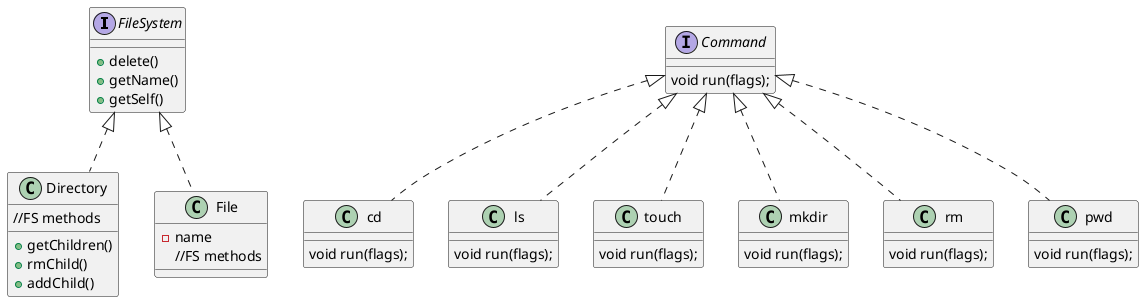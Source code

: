@startuml Clifford

interface FileSystem {
    + delete()
    + getName()
    + getSelf()
}

class Directory implements FileSystem {
    //FS methods
    + getChildren()
    + rmChild()
    + addChild()

    }
class File implements FileSystem {
    - name
    //FS methods
    }

interface Command {
    void run(flags);
}
class cd implements Command {
    void run(flags);
}
class ls implements Command {
    void run(flags);
}
class touch implements Command {
    void run(flags);
}
class mkdir implements Command {
    void run(flags);
}
class rm implements Command {
    void run(flags);
}
class pwd implements Command {
    void run(flags);
}







@enduml
